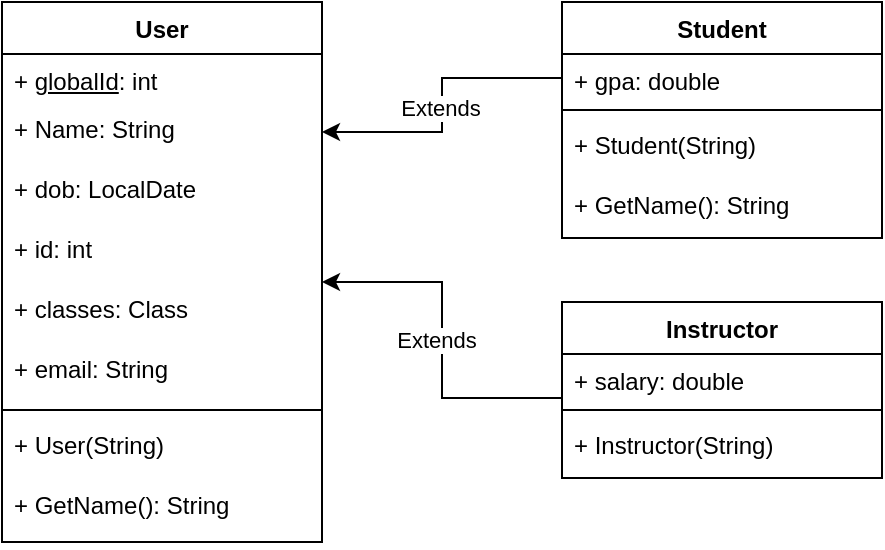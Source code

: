 <mxfile version="24.2.1" type="github">
  <diagram id="C5RBs43oDa-KdzZeNtuy" name="Page-1">
    <mxGraphModel dx="792" dy="770" grid="1" gridSize="10" guides="1" tooltips="1" connect="1" arrows="1" fold="1" page="1" pageScale="1" pageWidth="827" pageHeight="1169" math="0" shadow="0">
      <root>
        <mxCell id="WIyWlLk6GJQsqaUBKTNV-0" />
        <mxCell id="WIyWlLk6GJQsqaUBKTNV-1" parent="WIyWlLk6GJQsqaUBKTNV-0" />
        <mxCell id="4O0xabE6gfI-VzZb71W_-4" value="User" style="swimlane;fontStyle=1;align=center;verticalAlign=top;childLayout=stackLayout;horizontal=1;startSize=26;horizontalStack=0;resizeParent=1;resizeParentMax=0;resizeLast=0;collapsible=1;marginBottom=0;whiteSpace=wrap;html=1;" vertex="1" parent="WIyWlLk6GJQsqaUBKTNV-1">
          <mxGeometry x="160" y="90" width="160" height="270" as="geometry">
            <mxRectangle x="160" y="90" width="100" height="30" as="alternateBounds" />
          </mxGeometry>
        </mxCell>
        <mxCell id="4O0xabE6gfI-VzZb71W_-5" value="+ &lt;u&gt;globalId&lt;/u&gt;: int" style="text;strokeColor=none;fillColor=none;align=left;verticalAlign=top;spacingLeft=4;spacingRight=4;overflow=hidden;rotatable=0;points=[[0,0.5],[1,0.5]];portConstraint=eastwest;whiteSpace=wrap;html=1;" vertex="1" parent="4O0xabE6gfI-VzZb71W_-4">
          <mxGeometry y="26" width="160" height="24" as="geometry" />
        </mxCell>
        <mxCell id="4O0xabE6gfI-VzZb71W_-12" value="+ Name: String" style="text;strokeColor=none;fillColor=none;align=left;verticalAlign=top;spacingLeft=4;spacingRight=4;overflow=hidden;rotatable=0;points=[[0,0.5],[1,0.5]];portConstraint=eastwest;whiteSpace=wrap;html=1;" vertex="1" parent="4O0xabE6gfI-VzZb71W_-4">
          <mxGeometry y="50" width="160" height="30" as="geometry" />
        </mxCell>
        <mxCell id="4O0xabE6gfI-VzZb71W_-13" value="+ dob: LocalDate" style="text;strokeColor=none;fillColor=none;align=left;verticalAlign=top;spacingLeft=4;spacingRight=4;overflow=hidden;rotatable=0;points=[[0,0.5],[1,0.5]];portConstraint=eastwest;whiteSpace=wrap;html=1;" vertex="1" parent="4O0xabE6gfI-VzZb71W_-4">
          <mxGeometry y="80" width="160" height="30" as="geometry" />
        </mxCell>
        <mxCell id="4O0xabE6gfI-VzZb71W_-14" value="+ id: int" style="text;strokeColor=none;fillColor=none;align=left;verticalAlign=top;spacingLeft=4;spacingRight=4;overflow=hidden;rotatable=0;points=[[0,0.5],[1,0.5]];portConstraint=eastwest;whiteSpace=wrap;html=1;" vertex="1" parent="4O0xabE6gfI-VzZb71W_-4">
          <mxGeometry y="110" width="160" height="30" as="geometry" />
        </mxCell>
        <mxCell id="4O0xabE6gfI-VzZb71W_-16" value="+ classes: Class" style="text;strokeColor=none;fillColor=none;align=left;verticalAlign=top;spacingLeft=4;spacingRight=4;overflow=hidden;rotatable=0;points=[[0,0.5],[1,0.5]];portConstraint=eastwest;whiteSpace=wrap;html=1;" vertex="1" parent="4O0xabE6gfI-VzZb71W_-4">
          <mxGeometry y="140" width="160" height="30" as="geometry" />
        </mxCell>
        <mxCell id="4O0xabE6gfI-VzZb71W_-17" value="+ email: String" style="text;strokeColor=none;fillColor=none;align=left;verticalAlign=top;spacingLeft=4;spacingRight=4;overflow=hidden;rotatable=0;points=[[0,0.5],[1,0.5]];portConstraint=eastwest;whiteSpace=wrap;html=1;" vertex="1" parent="4O0xabE6gfI-VzZb71W_-4">
          <mxGeometry y="170" width="160" height="30" as="geometry" />
        </mxCell>
        <mxCell id="4O0xabE6gfI-VzZb71W_-6" value="" style="line;strokeWidth=1;fillColor=none;align=left;verticalAlign=middle;spacingTop=-1;spacingLeft=3;spacingRight=3;rotatable=0;labelPosition=right;points=[];portConstraint=eastwest;strokeColor=inherit;" vertex="1" parent="4O0xabE6gfI-VzZb71W_-4">
          <mxGeometry y="200" width="160" height="8" as="geometry" />
        </mxCell>
        <mxCell id="4O0xabE6gfI-VzZb71W_-19" value="+ User(String)" style="text;strokeColor=none;fillColor=none;align=left;verticalAlign=top;spacingLeft=4;spacingRight=4;overflow=hidden;rotatable=0;points=[[0,0.5],[1,0.5]];portConstraint=eastwest;whiteSpace=wrap;html=1;" vertex="1" parent="4O0xabE6gfI-VzZb71W_-4">
          <mxGeometry y="208" width="160" height="30" as="geometry" />
        </mxCell>
        <mxCell id="4O0xabE6gfI-VzZb71W_-7" value="+ GetName(): String" style="text;strokeColor=none;fillColor=none;align=left;verticalAlign=top;spacingLeft=4;spacingRight=4;overflow=hidden;rotatable=0;points=[[0,0.5],[1,0.5]];portConstraint=eastwest;whiteSpace=wrap;html=1;" vertex="1" parent="4O0xabE6gfI-VzZb71W_-4">
          <mxGeometry y="238" width="160" height="32" as="geometry" />
        </mxCell>
        <mxCell id="4O0xabE6gfI-VzZb71W_-20" value="Student" style="swimlane;fontStyle=1;align=center;verticalAlign=top;childLayout=stackLayout;horizontal=1;startSize=26;horizontalStack=0;resizeParent=1;resizeParentMax=0;resizeLast=0;collapsible=1;marginBottom=0;whiteSpace=wrap;html=1;" vertex="1" parent="WIyWlLk6GJQsqaUBKTNV-1">
          <mxGeometry x="440" y="90" width="160" height="118" as="geometry">
            <mxRectangle x="160" y="90" width="100" height="30" as="alternateBounds" />
          </mxGeometry>
        </mxCell>
        <mxCell id="4O0xabE6gfI-VzZb71W_-21" value="+ gpa: double" style="text;strokeColor=none;fillColor=none;align=left;verticalAlign=top;spacingLeft=4;spacingRight=4;overflow=hidden;rotatable=0;points=[[0,0.5],[1,0.5]];portConstraint=eastwest;whiteSpace=wrap;html=1;" vertex="1" parent="4O0xabE6gfI-VzZb71W_-20">
          <mxGeometry y="26" width="160" height="24" as="geometry" />
        </mxCell>
        <mxCell id="4O0xabE6gfI-VzZb71W_-27" value="" style="line;strokeWidth=1;fillColor=none;align=left;verticalAlign=middle;spacingTop=-1;spacingLeft=3;spacingRight=3;rotatable=0;labelPosition=right;points=[];portConstraint=eastwest;strokeColor=inherit;" vertex="1" parent="4O0xabE6gfI-VzZb71W_-20">
          <mxGeometry y="50" width="160" height="8" as="geometry" />
        </mxCell>
        <mxCell id="4O0xabE6gfI-VzZb71W_-28" value="+ Student(String)" style="text;strokeColor=none;fillColor=none;align=left;verticalAlign=top;spacingLeft=4;spacingRight=4;overflow=hidden;rotatable=0;points=[[0,0.5],[1,0.5]];portConstraint=eastwest;whiteSpace=wrap;html=1;" vertex="1" parent="4O0xabE6gfI-VzZb71W_-20">
          <mxGeometry y="58" width="160" height="30" as="geometry" />
        </mxCell>
        <mxCell id="4O0xabE6gfI-VzZb71W_-39" value="+ GetName(): String" style="text;strokeColor=none;fillColor=none;align=left;verticalAlign=top;spacingLeft=4;spacingRight=4;overflow=hidden;rotatable=0;points=[[0,0.5],[1,0.5]];portConstraint=eastwest;whiteSpace=wrap;html=1;" vertex="1" parent="4O0xabE6gfI-VzZb71W_-20">
          <mxGeometry y="88" width="160" height="30" as="geometry" />
        </mxCell>
        <mxCell id="4O0xabE6gfI-VzZb71W_-30" value="Instructor" style="swimlane;fontStyle=1;align=center;verticalAlign=top;childLayout=stackLayout;horizontal=1;startSize=26;horizontalStack=0;resizeParent=1;resizeParentMax=0;resizeLast=0;collapsible=1;marginBottom=0;whiteSpace=wrap;html=1;" vertex="1" parent="WIyWlLk6GJQsqaUBKTNV-1">
          <mxGeometry x="440" y="240" width="160" height="88" as="geometry">
            <mxRectangle x="160" y="90" width="100" height="30" as="alternateBounds" />
          </mxGeometry>
        </mxCell>
        <mxCell id="4O0xabE6gfI-VzZb71W_-31" value="+ salary: double" style="text;strokeColor=none;fillColor=none;align=left;verticalAlign=top;spacingLeft=4;spacingRight=4;overflow=hidden;rotatable=0;points=[[0,0.5],[1,0.5]];portConstraint=eastwest;whiteSpace=wrap;html=1;" vertex="1" parent="4O0xabE6gfI-VzZb71W_-30">
          <mxGeometry y="26" width="160" height="24" as="geometry" />
        </mxCell>
        <mxCell id="4O0xabE6gfI-VzZb71W_-32" value="" style="line;strokeWidth=1;fillColor=none;align=left;verticalAlign=middle;spacingTop=-1;spacingLeft=3;spacingRight=3;rotatable=0;labelPosition=right;points=[];portConstraint=eastwest;strokeColor=inherit;" vertex="1" parent="4O0xabE6gfI-VzZb71W_-30">
          <mxGeometry y="50" width="160" height="8" as="geometry" />
        </mxCell>
        <mxCell id="4O0xabE6gfI-VzZb71W_-33" value="+ Instructor(String)" style="text;strokeColor=none;fillColor=none;align=left;verticalAlign=top;spacingLeft=4;spacingRight=4;overflow=hidden;rotatable=0;points=[[0,0.5],[1,0.5]];portConstraint=eastwest;whiteSpace=wrap;html=1;" vertex="1" parent="4O0xabE6gfI-VzZb71W_-30">
          <mxGeometry y="58" width="160" height="30" as="geometry" />
        </mxCell>
        <mxCell id="4O0xabE6gfI-VzZb71W_-34" value="" style="edgeStyle=orthogonalEdgeStyle;rounded=0;orthogonalLoop=1;jettySize=auto;html=1;" edge="1" parent="WIyWlLk6GJQsqaUBKTNV-1" source="4O0xabE6gfI-VzZb71W_-21" target="4O0xabE6gfI-VzZb71W_-12">
          <mxGeometry relative="1" as="geometry" />
        </mxCell>
        <mxCell id="4O0xabE6gfI-VzZb71W_-35" value="Extends" style="edgeLabel;html=1;align=center;verticalAlign=middle;resizable=0;points=[];" vertex="1" connectable="0" parent="4O0xabE6gfI-VzZb71W_-34">
          <mxGeometry x="0.013" y="-1" relative="1" as="geometry">
            <mxPoint as="offset" />
          </mxGeometry>
        </mxCell>
        <mxCell id="4O0xabE6gfI-VzZb71W_-36" style="edgeStyle=orthogonalEdgeStyle;rounded=0;orthogonalLoop=1;jettySize=auto;html=1;" edge="1" parent="WIyWlLk6GJQsqaUBKTNV-1" source="4O0xabE6gfI-VzZb71W_-30" target="4O0xabE6gfI-VzZb71W_-4">
          <mxGeometry relative="1" as="geometry">
            <mxPoint x="330" y="150" as="targetPoint" />
            <Array as="points">
              <mxPoint x="380" y="288" />
              <mxPoint x="380" y="230" />
            </Array>
          </mxGeometry>
        </mxCell>
        <mxCell id="4O0xabE6gfI-VzZb71W_-37" value="Extends" style="edgeLabel;html=1;align=center;verticalAlign=middle;resizable=0;points=[];" vertex="1" connectable="0" parent="4O0xabE6gfI-VzZb71W_-36">
          <mxGeometry x="0.002" y="3" relative="1" as="geometry">
            <mxPoint as="offset" />
          </mxGeometry>
        </mxCell>
      </root>
    </mxGraphModel>
  </diagram>
</mxfile>
